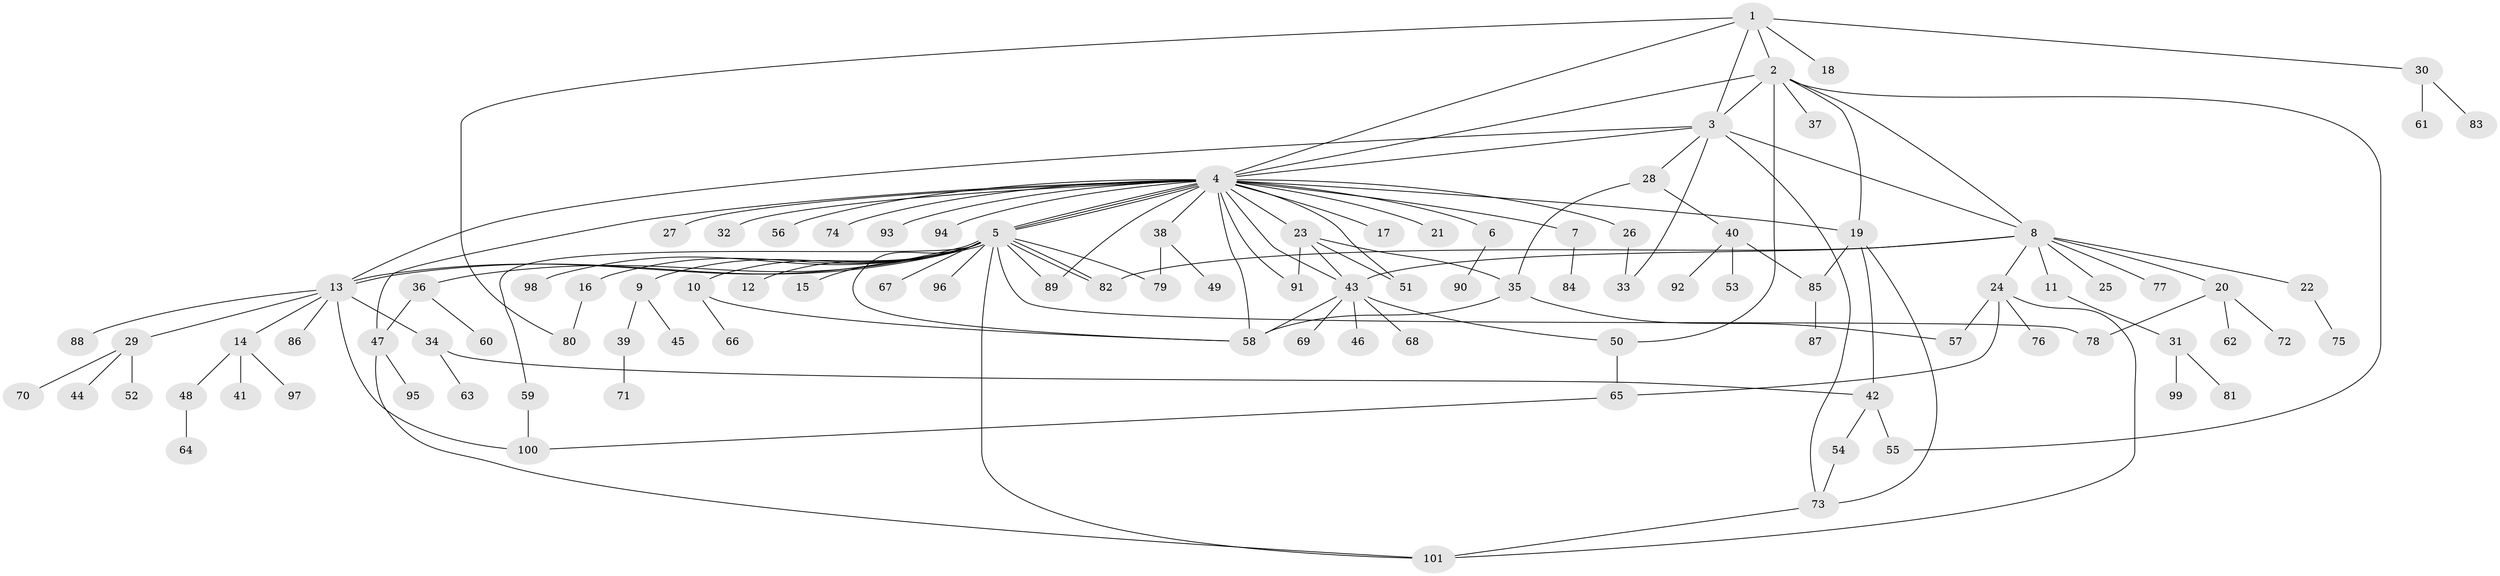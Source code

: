 // coarse degree distribution, {17: 0.014084507042253521, 1: 0.43661971830985913, 2: 0.22535211267605634, 9: 0.014084507042253521, 4: 0.09859154929577464, 5: 0.04225352112676056, 3: 0.09859154929577464, 7: 0.04225352112676056, 22: 0.014084507042253521, 10: 0.014084507042253521}
// Generated by graph-tools (version 1.1) at 2025/36/03/04/25 23:36:44]
// undirected, 101 vertices, 139 edges
graph export_dot {
  node [color=gray90,style=filled];
  1;
  2;
  3;
  4;
  5;
  6;
  7;
  8;
  9;
  10;
  11;
  12;
  13;
  14;
  15;
  16;
  17;
  18;
  19;
  20;
  21;
  22;
  23;
  24;
  25;
  26;
  27;
  28;
  29;
  30;
  31;
  32;
  33;
  34;
  35;
  36;
  37;
  38;
  39;
  40;
  41;
  42;
  43;
  44;
  45;
  46;
  47;
  48;
  49;
  50;
  51;
  52;
  53;
  54;
  55;
  56;
  57;
  58;
  59;
  60;
  61;
  62;
  63;
  64;
  65;
  66;
  67;
  68;
  69;
  70;
  71;
  72;
  73;
  74;
  75;
  76;
  77;
  78;
  79;
  80;
  81;
  82;
  83;
  84;
  85;
  86;
  87;
  88;
  89;
  90;
  91;
  92;
  93;
  94;
  95;
  96;
  97;
  98;
  99;
  100;
  101;
  1 -- 2;
  1 -- 3;
  1 -- 4;
  1 -- 18;
  1 -- 30;
  1 -- 80;
  2 -- 3;
  2 -- 4;
  2 -- 8;
  2 -- 19;
  2 -- 37;
  2 -- 50;
  2 -- 55;
  3 -- 4;
  3 -- 8;
  3 -- 13;
  3 -- 28;
  3 -- 33;
  3 -- 73;
  4 -- 5;
  4 -- 5;
  4 -- 5;
  4 -- 6;
  4 -- 7;
  4 -- 17;
  4 -- 19;
  4 -- 21;
  4 -- 23;
  4 -- 26;
  4 -- 27;
  4 -- 32;
  4 -- 38;
  4 -- 43;
  4 -- 47;
  4 -- 51;
  4 -- 56;
  4 -- 58;
  4 -- 74;
  4 -- 89;
  4 -- 91;
  4 -- 93;
  4 -- 94;
  5 -- 9;
  5 -- 10;
  5 -- 12;
  5 -- 13;
  5 -- 13;
  5 -- 15;
  5 -- 16;
  5 -- 36;
  5 -- 58;
  5 -- 59;
  5 -- 67;
  5 -- 78;
  5 -- 79;
  5 -- 82;
  5 -- 82;
  5 -- 89;
  5 -- 96;
  5 -- 98;
  5 -- 101;
  6 -- 90;
  7 -- 84;
  8 -- 11;
  8 -- 20;
  8 -- 22;
  8 -- 24;
  8 -- 25;
  8 -- 43;
  8 -- 77;
  8 -- 82;
  9 -- 39;
  9 -- 45;
  10 -- 58;
  10 -- 66;
  11 -- 31;
  13 -- 14;
  13 -- 29;
  13 -- 34;
  13 -- 86;
  13 -- 88;
  13 -- 100;
  14 -- 41;
  14 -- 48;
  14 -- 97;
  16 -- 80;
  19 -- 42;
  19 -- 73;
  19 -- 85;
  20 -- 62;
  20 -- 72;
  20 -- 78;
  22 -- 75;
  23 -- 35;
  23 -- 43;
  23 -- 51;
  23 -- 91;
  24 -- 57;
  24 -- 65;
  24 -- 76;
  24 -- 101;
  26 -- 33;
  28 -- 35;
  28 -- 40;
  29 -- 44;
  29 -- 52;
  29 -- 70;
  30 -- 61;
  30 -- 83;
  31 -- 81;
  31 -- 99;
  34 -- 42;
  34 -- 63;
  35 -- 57;
  35 -- 58;
  36 -- 47;
  36 -- 60;
  38 -- 49;
  38 -- 79;
  39 -- 71;
  40 -- 53;
  40 -- 85;
  40 -- 92;
  42 -- 54;
  42 -- 55;
  43 -- 46;
  43 -- 50;
  43 -- 58;
  43 -- 68;
  43 -- 69;
  47 -- 95;
  47 -- 101;
  48 -- 64;
  50 -- 65;
  54 -- 73;
  59 -- 100;
  65 -- 100;
  73 -- 101;
  85 -- 87;
}
